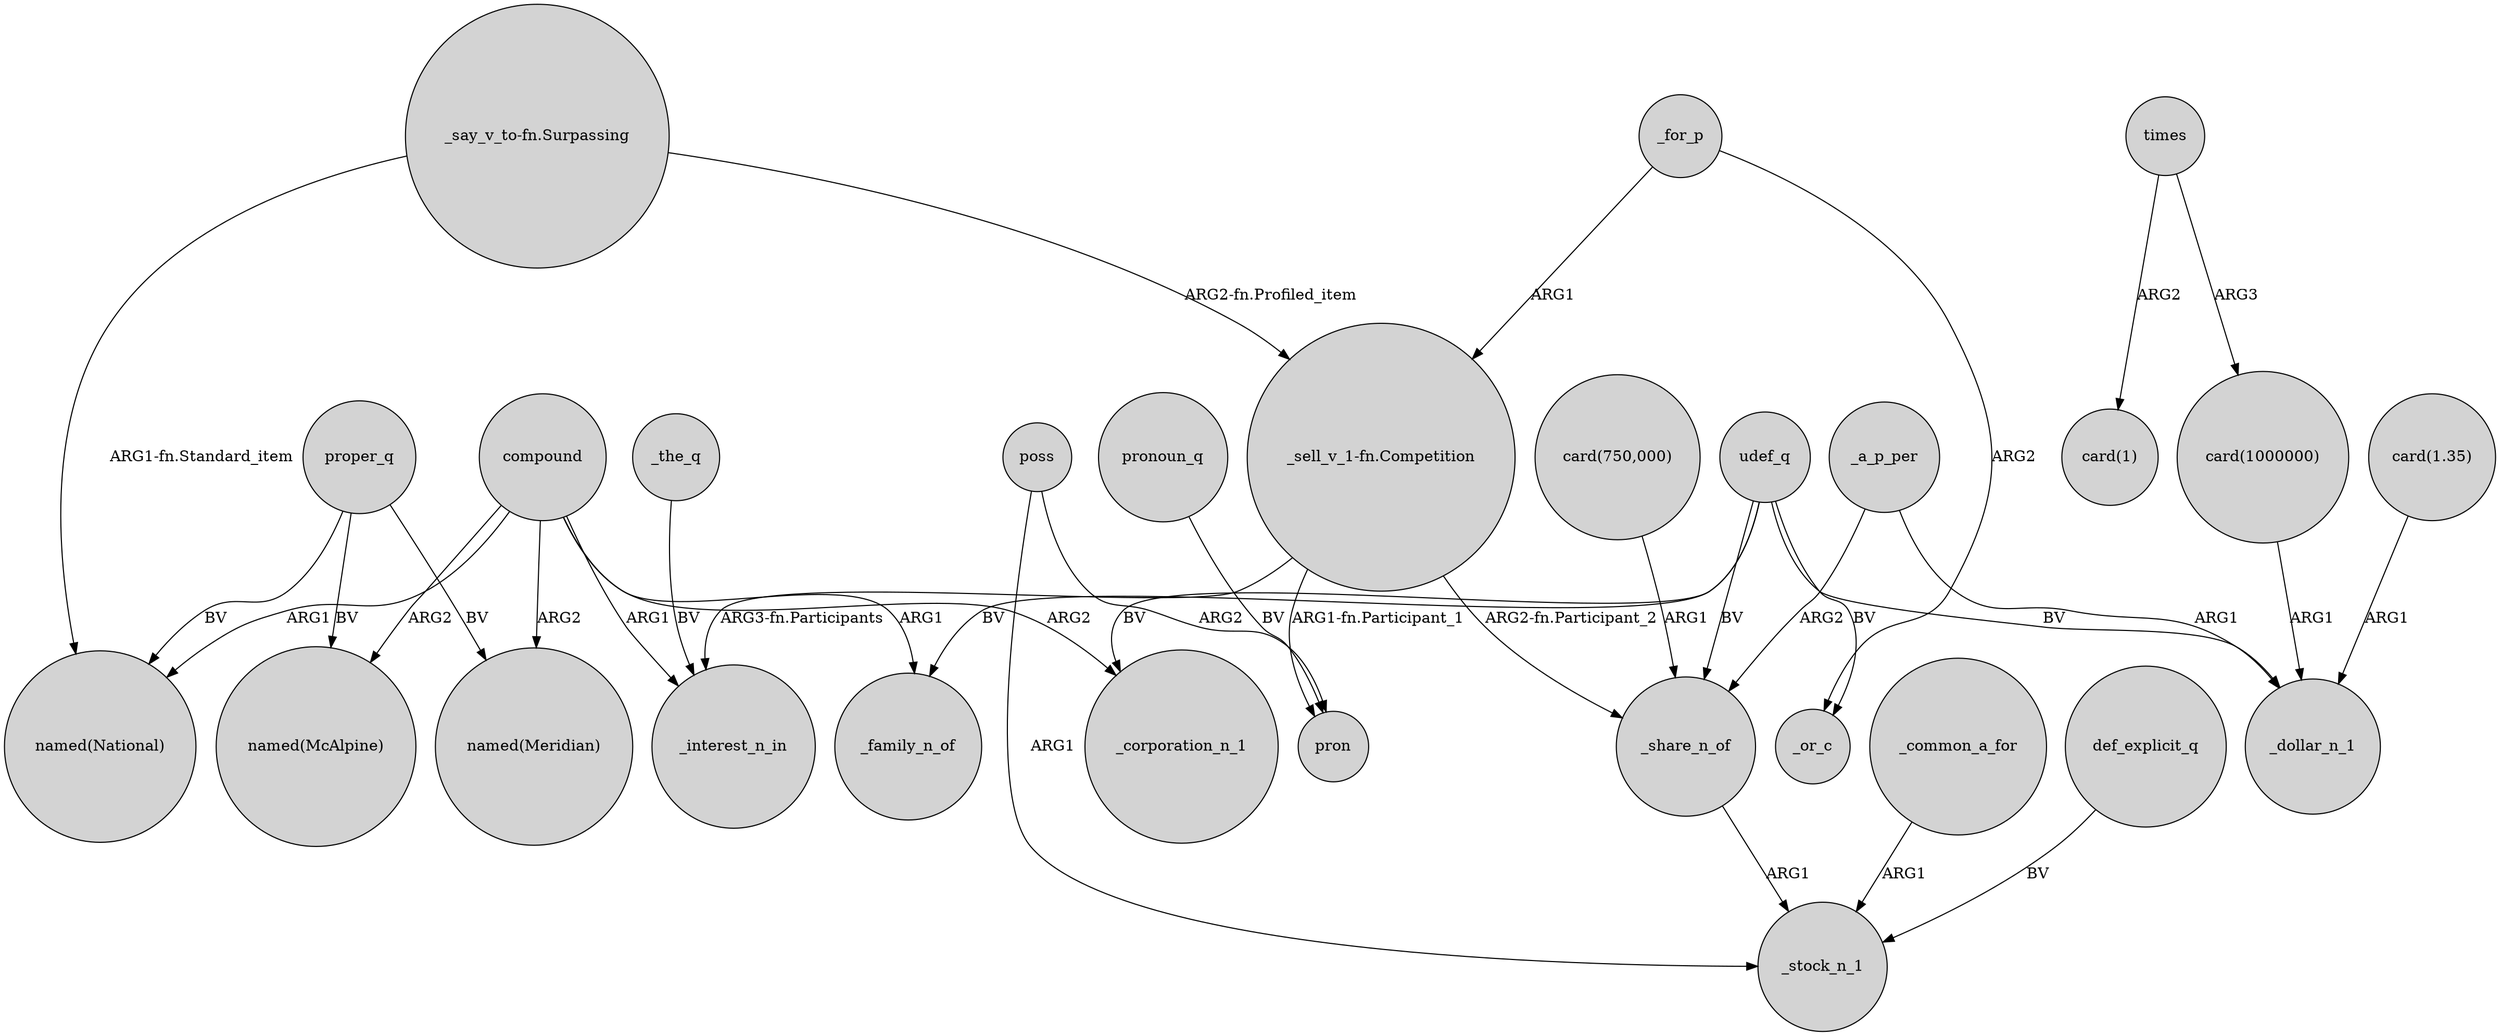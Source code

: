 digraph {
	node [shape=circle style=filled]
	"_sell_v_1-fn.Competition" -> _interest_n_in [label="ARG3-fn.Participants"]
	"_sell_v_1-fn.Competition" -> _share_n_of [label="ARG2-fn.Participant_2"]
	compound -> "named(Meridian)" [label=ARG2]
	_common_a_for -> _stock_n_1 [label=ARG1]
	"card(750,000)" -> _share_n_of [label=ARG1]
	compound -> _family_n_of [label=ARG1]
	udef_q -> _family_n_of [label=BV]
	compound -> _interest_n_in [label=ARG1]
	times -> "card(1000000)" [label=ARG3]
	"_say_v_to-fn.Surpassing" -> "named(National)" [label="ARG1-fn.Standard_item"]
	def_explicit_q -> _stock_n_1 [label=BV]
	times -> "card(1)" [label=ARG2]
	compound -> "named(McAlpine)" [label=ARG2]
	udef_q -> _or_c [label=BV]
	pronoun_q -> pron [label=BV]
	proper_q -> "named(Meridian)" [label=BV]
	compound -> "named(National)" [label=ARG1]
	poss -> pron [label=ARG2]
	_a_p_per -> _share_n_of [label=ARG2]
	_share_n_of -> _stock_n_1 [label=ARG1]
	_for_p -> _or_c [label=ARG2]
	_the_q -> _interest_n_in [label=BV]
	udef_q -> _share_n_of [label=BV]
	"_say_v_to-fn.Surpassing" -> "_sell_v_1-fn.Competition" [label="ARG2-fn.Profiled_item"]
	poss -> _stock_n_1 [label=ARG1]
	udef_q -> _dollar_n_1 [label=BV]
	"card(1000000)" -> _dollar_n_1 [label=ARG1]
	proper_q -> "named(McAlpine)" [label=BV]
	_for_p -> "_sell_v_1-fn.Competition" [label=ARG1]
	_a_p_per -> _dollar_n_1 [label=ARG1]
	"card(1.35)" -> _dollar_n_1 [label=ARG1]
	compound -> _corporation_n_1 [label=ARG2]
	udef_q -> _corporation_n_1 [label=BV]
	"_sell_v_1-fn.Competition" -> pron [label="ARG1-fn.Participant_1"]
	proper_q -> "named(National)" [label=BV]
}
